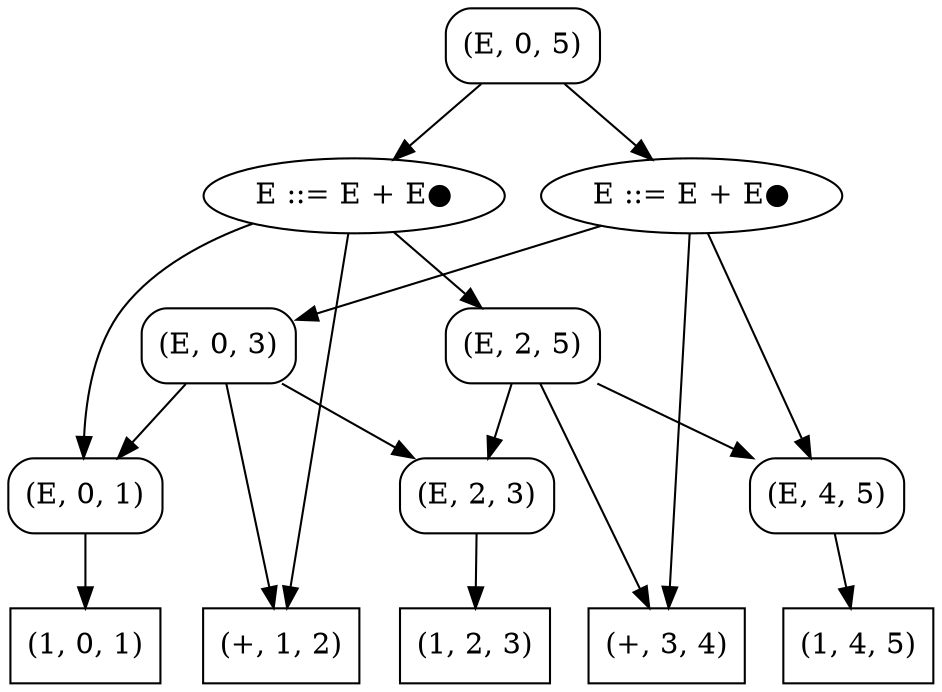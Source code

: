 digraph g {
"66bc2800-75da-449a-a412-40bafe528a5c" [label="(E, 0, 5)" shape="box" style="rounded"]
"25e1d463-76f9-47b4-8a06-2a37594425a8" [label="E ::= E + E●" shape="oval"]
"b72c01f8-86ee-4399-bacd-daad44e829ab" [label="(E, 0, 3)" shape="box" style="rounded"]
"68713eee-0486-4674-a607-fb3d97bb814c" [label="(E, 0, 1)" shape="box" style="rounded"]
"8b4ae2ae-fc54-49a2-ac1f-323af4a3bd6a" [label="(1, 0, 1)" shape="box"]
"eeb709c3-6551-42bc-96ba-3e4503b5a4e6" [label="(+, 1, 2)" shape="box"]
"f6435a9f-5fe6-4ea3-a17f-7105086fbe98" [label="(E, 2, 3)" shape="box" style="rounded"]
"dd9d290c-6c90-4365-af26-5232570ae1bd" [label="(1, 2, 3)" shape="box"]
"aedf67e6-e1b5-45a5-9c9e-f930bbcb2235" [label="(+, 3, 4)" shape="box"]
"b9d7601a-845a-4406-9ff4-571cc3b518cf" [label="(E, 4, 5)" shape="box" style="rounded"]
"3ae3b683-10da-41a6-acd4-fa8958fae25d" [label="(1, 4, 5)" shape="box"]
"e1460aca-23f7-4081-bfd9-6cf35be01b68" [label="E ::= E + E●" shape="oval"]
"7880d240-fcb7-45bb-ae22-eb27d5d53cd4" [label="(E, 2, 5)" shape="box" style="rounded"]

"66bc2800-75da-449a-a412-40bafe528a5c" -> "25e1d463-76f9-47b4-8a06-2a37594425a8"
"66bc2800-75da-449a-a412-40bafe528a5c" -> "e1460aca-23f7-4081-bfd9-6cf35be01b68"
"25e1d463-76f9-47b4-8a06-2a37594425a8" -> "b72c01f8-86ee-4399-bacd-daad44e829ab"
"25e1d463-76f9-47b4-8a06-2a37594425a8" -> "aedf67e6-e1b5-45a5-9c9e-f930bbcb2235"
"25e1d463-76f9-47b4-8a06-2a37594425a8" -> "b9d7601a-845a-4406-9ff4-571cc3b518cf"
"b72c01f8-86ee-4399-bacd-daad44e829ab" -> "68713eee-0486-4674-a607-fb3d97bb814c"
"b72c01f8-86ee-4399-bacd-daad44e829ab" -> "eeb709c3-6551-42bc-96ba-3e4503b5a4e6"
"b72c01f8-86ee-4399-bacd-daad44e829ab" -> "f6435a9f-5fe6-4ea3-a17f-7105086fbe98"
"68713eee-0486-4674-a607-fb3d97bb814c" -> "8b4ae2ae-fc54-49a2-ac1f-323af4a3bd6a"
"f6435a9f-5fe6-4ea3-a17f-7105086fbe98" -> "dd9d290c-6c90-4365-af26-5232570ae1bd"
"b9d7601a-845a-4406-9ff4-571cc3b518cf" -> "3ae3b683-10da-41a6-acd4-fa8958fae25d"
"e1460aca-23f7-4081-bfd9-6cf35be01b68" -> "68713eee-0486-4674-a607-fb3d97bb814c"
"e1460aca-23f7-4081-bfd9-6cf35be01b68" -> "eeb709c3-6551-42bc-96ba-3e4503b5a4e6"
"e1460aca-23f7-4081-bfd9-6cf35be01b68" -> "7880d240-fcb7-45bb-ae22-eb27d5d53cd4"
"7880d240-fcb7-45bb-ae22-eb27d5d53cd4" -> "f6435a9f-5fe6-4ea3-a17f-7105086fbe98"
"7880d240-fcb7-45bb-ae22-eb27d5d53cd4" -> "aedf67e6-e1b5-45a5-9c9e-f930bbcb2235"
"7880d240-fcb7-45bb-ae22-eb27d5d53cd4" -> "b9d7601a-845a-4406-9ff4-571cc3b518cf"
{rank = same; "8b4ae2ae-fc54-49a2-ac1f-323af4a3bd6a"; "eeb709c3-6551-42bc-96ba-3e4503b5a4e6"; "dd9d290c-6c90-4365-af26-5232570ae1bd"; "aedf67e6-e1b5-45a5-9c9e-f930bbcb2235"; "3ae3b683-10da-41a6-acd4-fa8958fae25d"}
}
